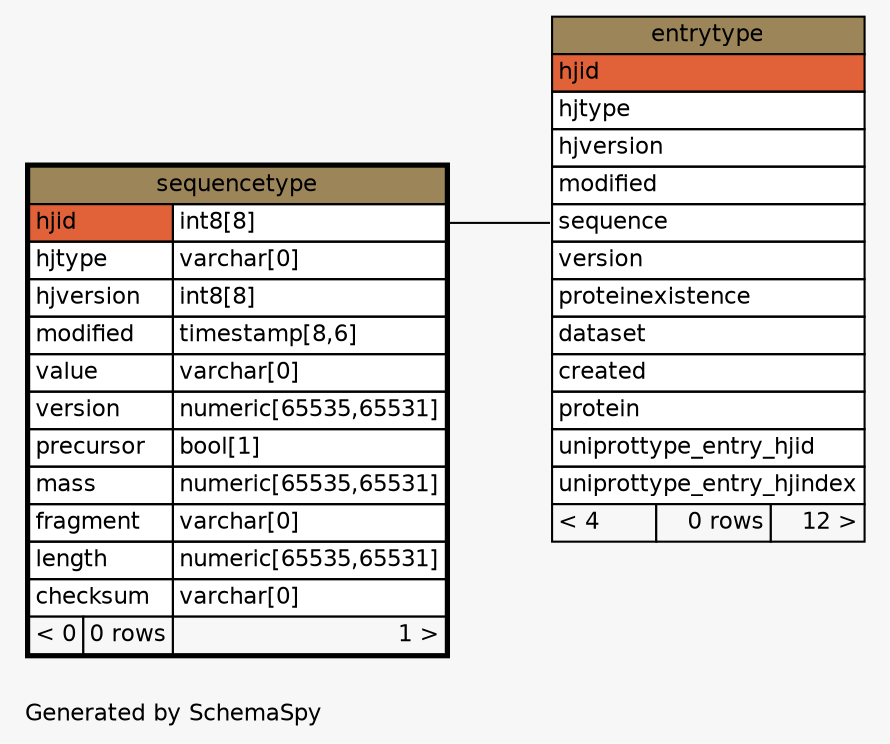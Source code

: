 // dot 2.22.2 on Windows Vista 6.0
// SchemaSpy rev 536
digraph "oneDegreeRelationshipsDiagram" {
  graph [
    rankdir="RL"
    bgcolor="#f7f7f7"
    label="\nGenerated by SchemaSpy"
    labeljust="l"
    nodesep="0.18"
    ranksep="0.46"
    fontname="Helvetica"
    fontsize="11"
  ];
  node [
    fontname="Helvetica"
    fontsize="11"
    shape="plaintext"
  ];
  edge [
    arrowsize="0.8"
  ];
  "entrytype":"sequence":w -> "sequencetype":"hjid.type":e [arrowhead=none arrowtail=crowodot];
  "entrytype" [
    label=<
    <TABLE BORDER="0" CELLBORDER="1" CELLSPACING="0" BGCOLOR="#ffffff">
      <TR><TD COLSPAN="3" BGCOLOR="#9b8559" ALIGN="CENTER">entrytype</TD></TR>
      <TR><TD PORT="hjid" COLSPAN="3" BGCOLOR="#e16239" ALIGN="LEFT">hjid</TD></TR>
      <TR><TD PORT="hjtype" COLSPAN="3" ALIGN="LEFT">hjtype</TD></TR>
      <TR><TD PORT="hjversion" COLSPAN="3" ALIGN="LEFT">hjversion</TD></TR>
      <TR><TD PORT="modified" COLSPAN="3" ALIGN="LEFT">modified</TD></TR>
      <TR><TD PORT="sequence" COLSPAN="3" ALIGN="LEFT">sequence</TD></TR>
      <TR><TD PORT="version" COLSPAN="3" ALIGN="LEFT">version</TD></TR>
      <TR><TD PORT="proteinexistence" COLSPAN="3" ALIGN="LEFT">proteinexistence</TD></TR>
      <TR><TD PORT="dataset" COLSPAN="3" ALIGN="LEFT">dataset</TD></TR>
      <TR><TD PORT="created" COLSPAN="3" ALIGN="LEFT">created</TD></TR>
      <TR><TD PORT="protein" COLSPAN="3" ALIGN="LEFT">protein</TD></TR>
      <TR><TD PORT="uniprottype_entry_hjid" COLSPAN="3" ALIGN="LEFT">uniprottype_entry_hjid</TD></TR>
      <TR><TD PORT="uniprottype_entry_hjindex" COLSPAN="3" ALIGN="LEFT">uniprottype_entry_hjindex</TD></TR>
      <TR><TD ALIGN="LEFT" BGCOLOR="#f7f7f7">&lt; 4</TD><TD ALIGN="RIGHT" BGCOLOR="#f7f7f7">0 rows</TD><TD ALIGN="RIGHT" BGCOLOR="#f7f7f7">12 &gt;</TD></TR>
    </TABLE>>
    URL="entrytype.html"
    tooltip="entrytype"
  ];
  "sequencetype" [
    label=<
    <TABLE BORDER="2" CELLBORDER="1" CELLSPACING="0" BGCOLOR="#ffffff">
      <TR><TD COLSPAN="3" BGCOLOR="#9b8559" ALIGN="CENTER">sequencetype</TD></TR>
      <TR><TD PORT="hjid" COLSPAN="2" BGCOLOR="#e16239" ALIGN="LEFT">hjid</TD><TD PORT="hjid.type" ALIGN="LEFT">int8[8]</TD></TR>
      <TR><TD PORT="hjtype" COLSPAN="2" ALIGN="LEFT">hjtype</TD><TD PORT="hjtype.type" ALIGN="LEFT">varchar[0]</TD></TR>
      <TR><TD PORT="hjversion" COLSPAN="2" ALIGN="LEFT">hjversion</TD><TD PORT="hjversion.type" ALIGN="LEFT">int8[8]</TD></TR>
      <TR><TD PORT="modified" COLSPAN="2" ALIGN="LEFT">modified</TD><TD PORT="modified.type" ALIGN="LEFT">timestamp[8,6]</TD></TR>
      <TR><TD PORT="value" COLSPAN="2" ALIGN="LEFT">value</TD><TD PORT="value.type" ALIGN="LEFT">varchar[0]</TD></TR>
      <TR><TD PORT="version" COLSPAN="2" ALIGN="LEFT">version</TD><TD PORT="version.type" ALIGN="LEFT">numeric[65535,65531]</TD></TR>
      <TR><TD PORT="precursor" COLSPAN="2" ALIGN="LEFT">precursor</TD><TD PORT="precursor.type" ALIGN="LEFT">bool[1]</TD></TR>
      <TR><TD PORT="mass" COLSPAN="2" ALIGN="LEFT">mass</TD><TD PORT="mass.type" ALIGN="LEFT">numeric[65535,65531]</TD></TR>
      <TR><TD PORT="fragment" COLSPAN="2" ALIGN="LEFT">fragment</TD><TD PORT="fragment.type" ALIGN="LEFT">varchar[0]</TD></TR>
      <TR><TD PORT="length" COLSPAN="2" ALIGN="LEFT">length</TD><TD PORT="length.type" ALIGN="LEFT">numeric[65535,65531]</TD></TR>
      <TR><TD PORT="checksum" COLSPAN="2" ALIGN="LEFT">checksum</TD><TD PORT="checksum.type" ALIGN="LEFT">varchar[0]</TD></TR>
      <TR><TD ALIGN="LEFT" BGCOLOR="#f7f7f7">&lt; 0</TD><TD ALIGN="RIGHT" BGCOLOR="#f7f7f7">0 rows</TD><TD ALIGN="RIGHT" BGCOLOR="#f7f7f7">1 &gt;</TD></TR>
    </TABLE>>
    URL="sequencetype.html"
    tooltip="sequencetype"
  ];
}
